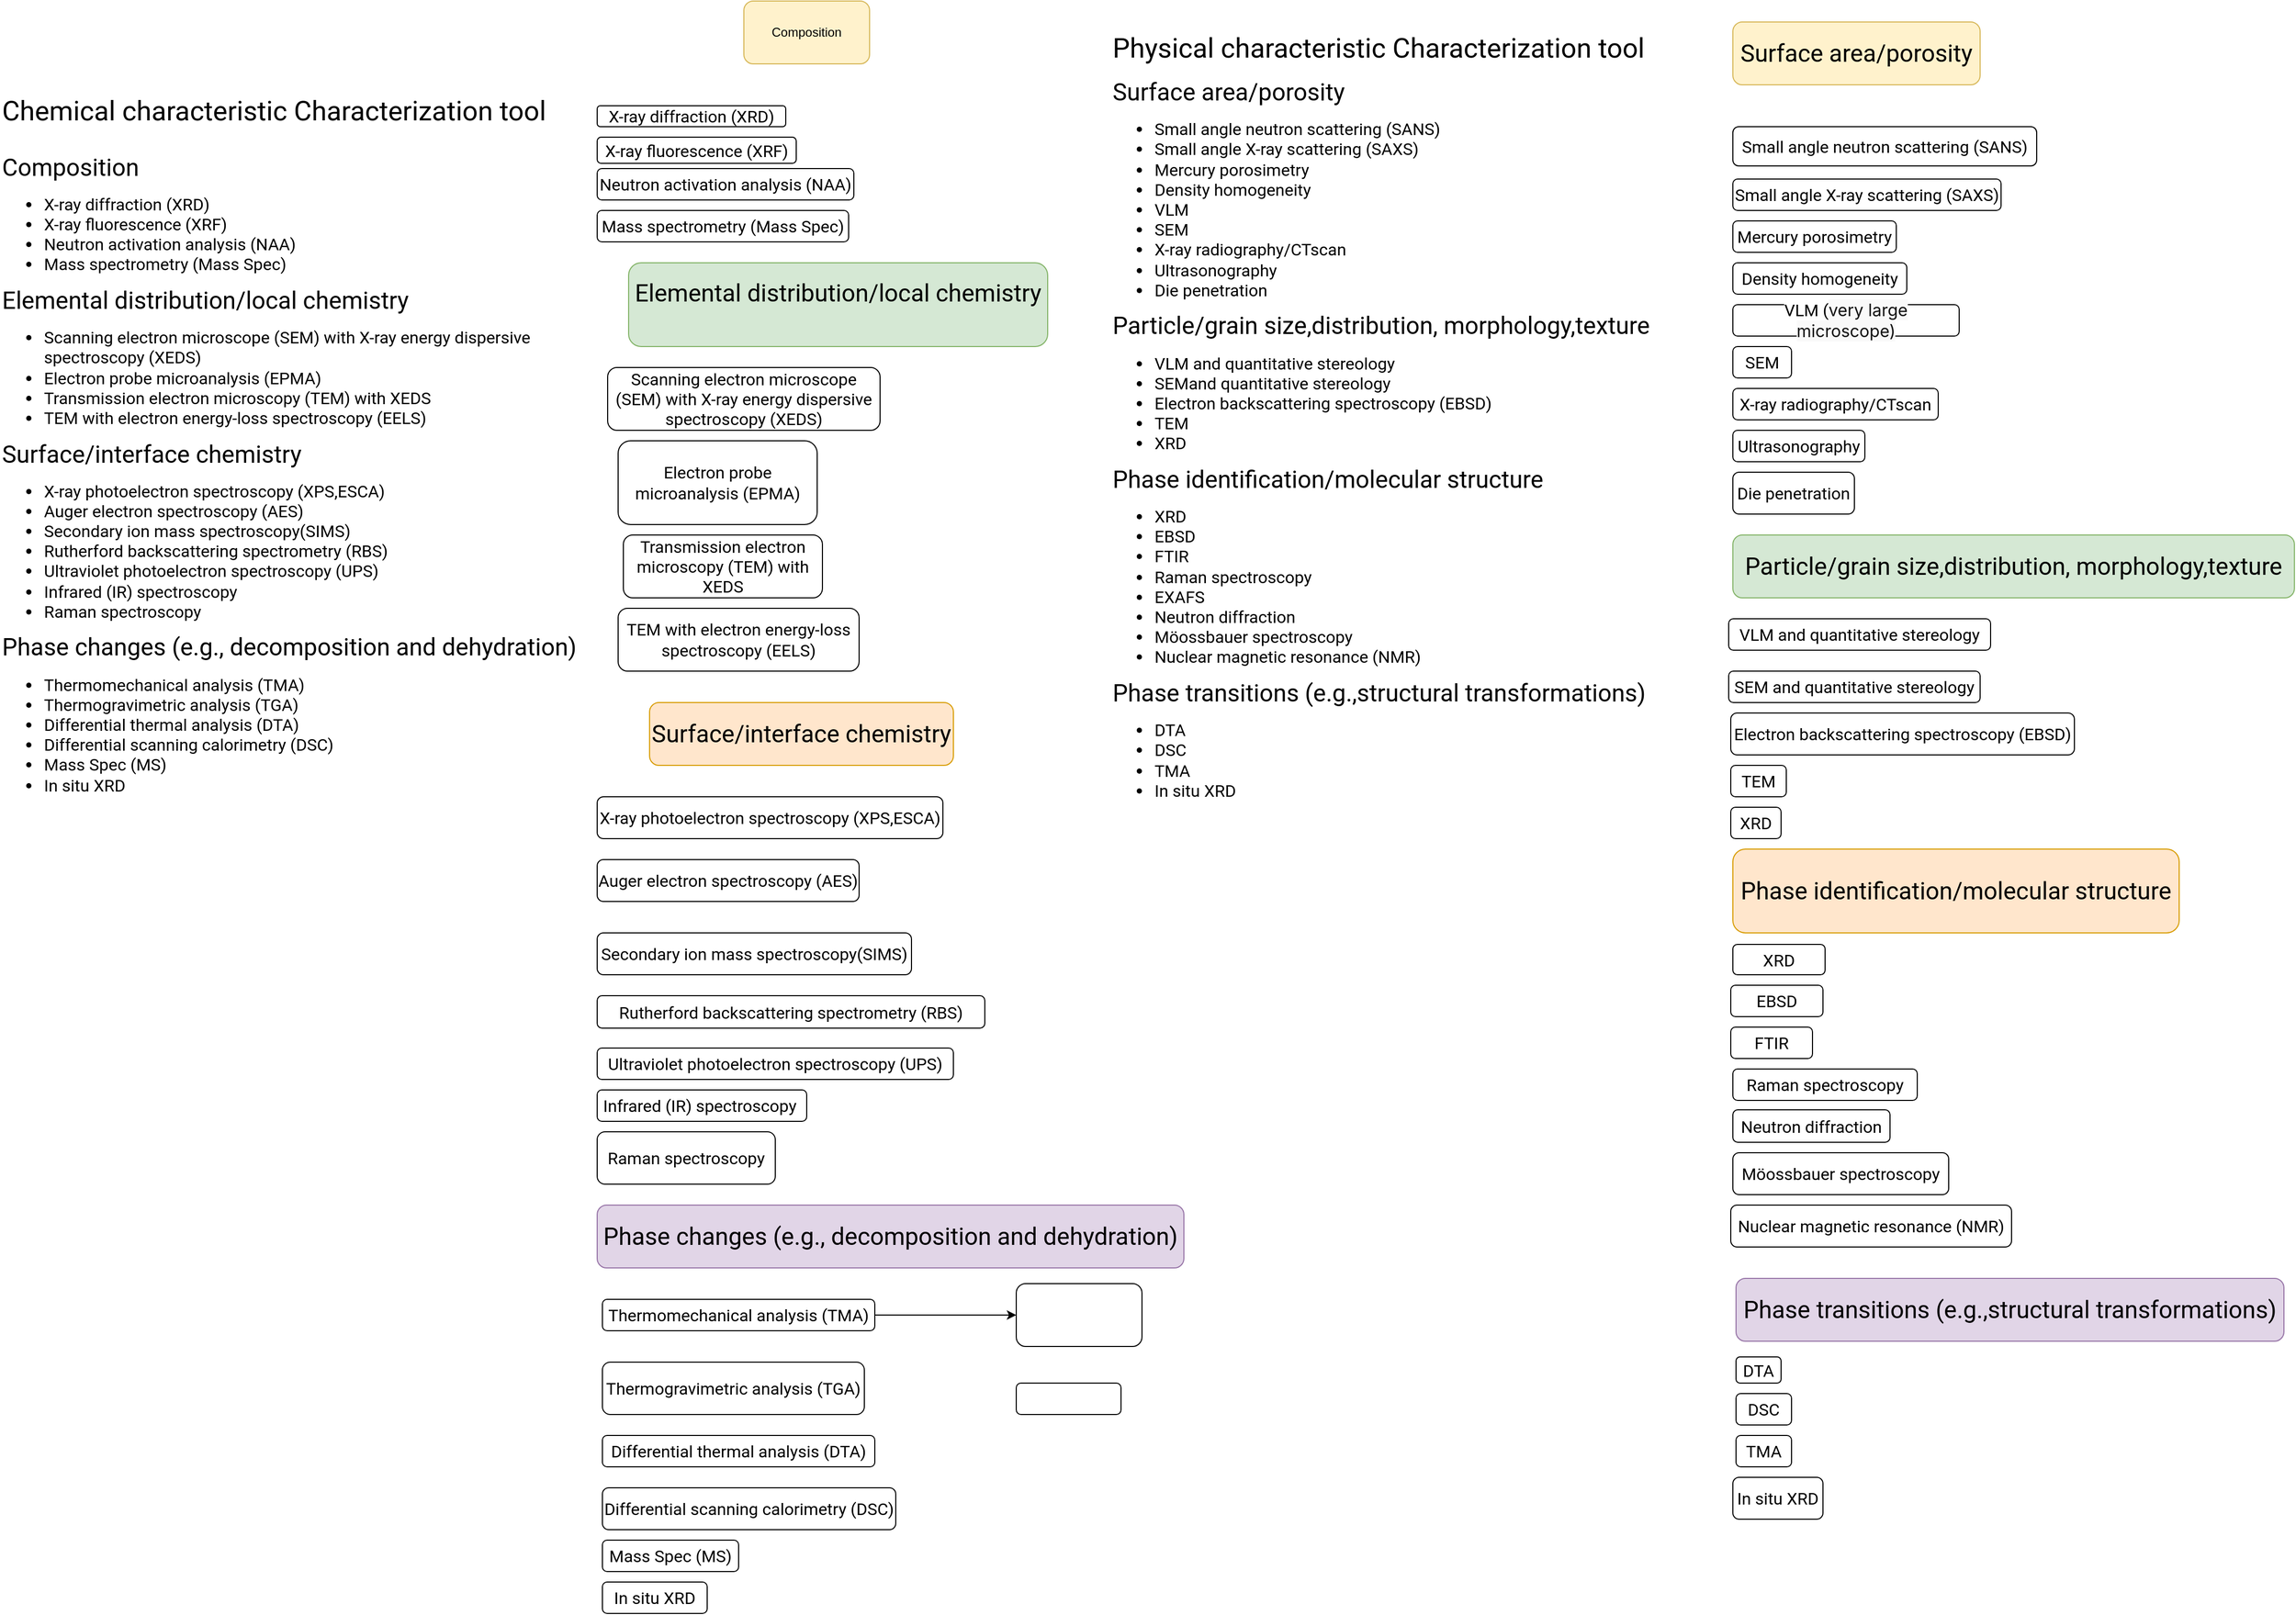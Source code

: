 <mxfile version="24.0.2" type="github">
  <diagram name="Página-1" id="9ZrezYljH9P2KY_Qv6a6">
    <mxGraphModel dx="1310" dy="708" grid="1" gridSize="10" guides="1" tooltips="1" connect="1" arrows="1" fold="1" page="1" pageScale="1" pageWidth="827" pageHeight="1169" math="0" shadow="0">
      <root>
        <mxCell id="0" />
        <mxCell id="1" parent="0" />
        <mxCell id="FwkTbBhF22E6wd6E680H-2" value="&lt;div class=&quot;text-cell-section-header layout horizontal center&quot; style=&quot;position: relative; display: flex; -webkit-box-orient: horizontal; -webkit-box-direction: normal; flex-direction: row; -webkit-box-align: center; align-items: center; font-family: Roboto, Noto, sans-serif; font-size: 14px; font-style: normal; font-variant-ligatures: normal; font-variant-caps: normal; font-weight: 400; letter-spacing: normal; orphans: 2; text-align: start; text-indent: 0px; text-transform: none; widows: 2; word-spacing: 0px; -webkit-text-stroke-width: 0px; white-space: normal; text-decoration-thickness: initial; text-decoration-style: initial; text-decoration-color: initial;&quot;&gt;&lt;h1 style=&quot;font-weight: 400; margin-bottom: 0.5em; margin-top: 0.5em; font-size: 26px;&quot;&gt;Chemical characteristic Characterization tool&lt;/h1&gt;&lt;/div&gt;&lt;h2 style=&quot;font-weight: 400; margin-bottom: 0.5em; margin-top: 0.5em; font-size: 23px; font-family: Roboto, Noto, sans-serif; font-style: normal; font-variant-ligatures: normal; font-variant-caps: normal; letter-spacing: normal; orphans: 2; text-align: start; text-indent: 0px; text-transform: none; widows: 2; word-spacing: 0px; -webkit-text-stroke-width: 0px; white-space: normal; text-decoration-thickness: initial; text-decoration-style: initial; text-decoration-color: initial;&quot;&gt;Composition&lt;/h2&gt;&lt;ul style=&quot;margin-bottom: 6px; margin-top: 0.5em; font-size: 16px; font-family: Roboto, Noto, sans-serif; font-style: normal; font-variant-ligatures: normal; font-variant-caps: normal; font-weight: 400; letter-spacing: normal; orphans: 2; text-align: start; text-indent: 0px; text-transform: none; widows: 2; word-spacing: 0px; -webkit-text-stroke-width: 0px; white-space: normal; text-decoration-thickness: initial; text-decoration-style: initial; text-decoration-color: initial;&quot;&gt;&lt;li&gt;X-ray diffraction (XRD)&lt;/li&gt;&lt;li&gt;X-ray fluorescence (XRF)&lt;/li&gt;&lt;li&gt;Neutron activation analysis (NAA)&lt;/li&gt;&lt;li&gt;Mass spectrometry (Mass Spec)&lt;/li&gt;&lt;/ul&gt;&lt;h2 style=&quot;font-weight: 400; margin-bottom: 0.5em; margin-top: 0.5em; font-size: 23px; font-family: Roboto, Noto, sans-serif; font-style: normal; font-variant-ligatures: normal; font-variant-caps: normal; letter-spacing: normal; orphans: 2; text-align: start; text-indent: 0px; text-transform: none; widows: 2; word-spacing: 0px; -webkit-text-stroke-width: 0px; white-space: normal; text-decoration-thickness: initial; text-decoration-style: initial; text-decoration-color: initial;&quot;&gt;Elemental distribution/local chemistry&lt;/h2&gt;&lt;ul style=&quot;margin-bottom: 6px; margin-top: 0.5em; font-size: 16px; font-family: Roboto, Noto, sans-serif; font-style: normal; font-variant-ligatures: normal; font-variant-caps: normal; font-weight: 400; letter-spacing: normal; orphans: 2; text-align: start; text-indent: 0px; text-transform: none; widows: 2; word-spacing: 0px; -webkit-text-stroke-width: 0px; white-space: normal; text-decoration-thickness: initial; text-decoration-style: initial; text-decoration-color: initial;&quot;&gt;&lt;li&gt;Scanning electron microscope (SEM) with X-ray energy dispersive spectroscopy (XEDS)&lt;/li&gt;&lt;li&gt;Electron probe microanalysis (EPMA)&lt;/li&gt;&lt;li&gt;Transmission electron microscopy (TEM) with XEDS&lt;/li&gt;&lt;li&gt;TEM with electron energy-loss spectroscopy (EELS)&lt;/li&gt;&lt;/ul&gt;&lt;h2 style=&quot;font-weight: 400; margin-bottom: 0.5em; margin-top: 0.5em; font-size: 23px; font-family: Roboto, Noto, sans-serif; font-style: normal; font-variant-ligatures: normal; font-variant-caps: normal; letter-spacing: normal; orphans: 2; text-align: start; text-indent: 0px; text-transform: none; widows: 2; word-spacing: 0px; -webkit-text-stroke-width: 0px; white-space: normal; text-decoration-thickness: initial; text-decoration-style: initial; text-decoration-color: initial;&quot;&gt;Surface/interface chemistry&lt;/h2&gt;&lt;ul style=&quot;margin-bottom: 6px; margin-top: 0.5em; font-size: 16px; font-family: Roboto, Noto, sans-serif; font-style: normal; font-variant-ligatures: normal; font-variant-caps: normal; font-weight: 400; letter-spacing: normal; orphans: 2; text-align: start; text-indent: 0px; text-transform: none; widows: 2; word-spacing: 0px; -webkit-text-stroke-width: 0px; white-space: normal; text-decoration-thickness: initial; text-decoration-style: initial; text-decoration-color: initial;&quot;&gt;&lt;li&gt;X-ray photoelectron spectroscopy (XPS,ESCA)&lt;/li&gt;&lt;li&gt;Auger electron spectroscopy (AES)&lt;/li&gt;&lt;li&gt;Secondary ion mass spectroscopy(SIMS)&lt;/li&gt;&lt;li&gt;Rutherford backscattering spectrometry (RBS)&lt;/li&gt;&lt;li&gt;Ultraviolet photoelectron spectroscopy (UPS)&lt;/li&gt;&lt;li&gt;Infrared (IR) spectroscopy&amp;nbsp;&lt;/li&gt;&lt;li&gt;Raman spectroscopy&lt;/li&gt;&lt;/ul&gt;&lt;h2 style=&quot;font-weight: 400; margin-bottom: 0.5em; margin-top: 0.5em; font-size: 23px; font-family: Roboto, Noto, sans-serif; font-style: normal; font-variant-ligatures: normal; font-variant-caps: normal; letter-spacing: normal; orphans: 2; text-align: start; text-indent: 0px; text-transform: none; widows: 2; word-spacing: 0px; -webkit-text-stroke-width: 0px; white-space: normal; text-decoration-thickness: initial; text-decoration-style: initial; text-decoration-color: initial;&quot;&gt;Phase changes (e.g., decomposition and dehydration)&lt;/h2&gt;&lt;ul style=&quot;margin-bottom: 6px; margin-top: 0.5em; font-size: 16px; font-family: Roboto, Noto, sans-serif; font-style: normal; font-variant-ligatures: normal; font-variant-caps: normal; font-weight: 400; letter-spacing: normal; orphans: 2; text-align: start; text-indent: 0px; text-transform: none; widows: 2; word-spacing: 0px; -webkit-text-stroke-width: 0px; white-space: normal; text-decoration-thickness: initial; text-decoration-style: initial; text-decoration-color: initial;&quot;&gt;&lt;li&gt;Thermomechanical analysis (TMA)&lt;/li&gt;&lt;li&gt;Thermogravimetric analysis (TGA)&lt;/li&gt;&lt;li&gt;Differential thermal analysis (DTA)&lt;/li&gt;&lt;li&gt;Differential scanning calorimetry (DSC)&lt;/li&gt;&lt;li&gt;Mass Spec (MS)&lt;/li&gt;&lt;li&gt;In situ XRD&lt;/li&gt;&lt;/ul&gt;&lt;h1 style=&quot;font-weight: 400; margin-bottom: 0.5em; margin-top: 0.5em; font-size: 26px; font-family: Roboto, Noto, sans-serif; font-style: normal; font-variant-ligatures: normal; font-variant-caps: normal; letter-spacing: normal; orphans: 2; text-align: start; text-indent: 0px; text-transform: none; widows: 2; word-spacing: 0px; -webkit-text-stroke-width: 0px; white-space: normal; text-decoration-thickness: initial; text-decoration-style: initial; text-decoration-color: initial;&quot;&gt;&lt;br&gt;&lt;/h1&gt;" style="text;whiteSpace=wrap;html=1;labelBackgroundColor=default;" vertex="1" parent="1">
          <mxGeometry y="120" width="560" height="750" as="geometry" />
        </mxCell>
        <mxCell id="FwkTbBhF22E6wd6E680H-3" value="Composition" style="rounded=1;whiteSpace=wrap;html=1;fillColor=#fff2cc;strokeColor=#d6b656;" vertex="1" parent="1">
          <mxGeometry x="710" y="50" width="120" height="60" as="geometry" />
        </mxCell>
        <mxCell id="FwkTbBhF22E6wd6E680H-4" value="&lt;span style=&quot;font-family: Roboto, Noto, sans-serif; font-size: 16px; text-align: start; background-color: initial;&quot;&gt;X-ray diffraction (XRD)&lt;/span&gt;" style="rounded=1;whiteSpace=wrap;html=1;" vertex="1" parent="1">
          <mxGeometry x="570" y="150" width="180" height="20" as="geometry" />
        </mxCell>
        <mxCell id="FwkTbBhF22E6wd6E680H-5" value="&lt;span style=&quot;font-family: Roboto, Noto, sans-serif; font-size: 16px; text-align: start; background-color: initial;&quot;&gt;X-ray fluorescence (XRF)&lt;/span&gt;" style="rounded=1;whiteSpace=wrap;html=1;" vertex="1" parent="1">
          <mxGeometry x="570" y="180" width="190" height="25" as="geometry" />
        </mxCell>
        <mxCell id="FwkTbBhF22E6wd6E680H-7" value="&lt;span style=&quot;font-family: Roboto, Noto, sans-serif; font-size: 16px; text-align: start; background-color: initial;&quot;&gt;Neutron activation analysis (NAA)&lt;/span&gt;" style="rounded=1;whiteSpace=wrap;html=1;" vertex="1" parent="1">
          <mxGeometry x="570" y="210" width="245" height="30" as="geometry" />
        </mxCell>
        <mxCell id="FwkTbBhF22E6wd6E680H-8" value="&lt;span style=&quot;font-family: Roboto, Noto, sans-serif; font-size: 16px; text-align: start; background-color: initial;&quot;&gt;Mass spectrometry (Mass Spec)&lt;/span&gt;" style="rounded=1;whiteSpace=wrap;html=1;" vertex="1" parent="1">
          <mxGeometry x="570" y="250" width="240" height="30" as="geometry" />
        </mxCell>
        <mxCell id="FwkTbBhF22E6wd6E680H-10" value="&lt;h2 style=&quot;font-weight: 400; margin-bottom: 0.5em; margin-top: 0.5em; font-size: 23px; font-family: Roboto, Noto, sans-serif;&quot;&gt;Elemental distribution/local chemistry&lt;/h2&gt;&lt;div&gt;&lt;br&gt;&lt;/div&gt;&lt;ul style=&quot;margin-bottom: 6px; margin-top: 0.5em; font-size: 16px; font-family: Roboto, Noto, sans-serif;&quot;&gt;&lt;/ul&gt;" style="rounded=1;whiteSpace=wrap;html=1;align=center;fillColor=#d5e8d4;strokeColor=#82b366;" vertex="1" parent="1">
          <mxGeometry x="600" y="300" width="400" height="80" as="geometry" />
        </mxCell>
        <mxCell id="FwkTbBhF22E6wd6E680H-11" value="&lt;span style=&quot;font-family: Roboto, Noto, sans-serif; font-size: 16px; text-align: start; background-color: initial;&quot;&gt;Scanning electron microscope (SEM) with X-ray energy dispersive spectroscopy (XEDS)&lt;/span&gt;" style="rounded=1;whiteSpace=wrap;html=1;" vertex="1" parent="1">
          <mxGeometry x="580" y="400" width="260" height="60" as="geometry" />
        </mxCell>
        <mxCell id="FwkTbBhF22E6wd6E680H-12" value="&lt;span style=&quot;font-family: Roboto, Noto, sans-serif; font-size: 16px; text-align: start; background-color: initial;&quot;&gt;Electron probe microanalysis (EPMA)&lt;/span&gt;" style="rounded=1;whiteSpace=wrap;html=1;" vertex="1" parent="1">
          <mxGeometry x="590" y="470" width="190" height="80" as="geometry" />
        </mxCell>
        <mxCell id="FwkTbBhF22E6wd6E680H-13" value="&lt;span style=&quot;font-family: Roboto, Noto, sans-serif; font-size: 16px; text-align: start; background-color: initial;&quot;&gt;Transmission electron microscopy (TEM) with XEDS&lt;/span&gt;" style="rounded=1;whiteSpace=wrap;html=1;" vertex="1" parent="1">
          <mxGeometry x="595" y="560" width="190" height="60" as="geometry" />
        </mxCell>
        <mxCell id="FwkTbBhF22E6wd6E680H-14" value="&lt;span style=&quot;font-family: Roboto, Noto, sans-serif; font-size: 16px; text-align: start; background-color: initial;&quot;&gt;TEM with electron energy-loss spectroscopy (EELS)&lt;/span&gt;" style="rounded=1;whiteSpace=wrap;html=1;" vertex="1" parent="1">
          <mxGeometry x="590" y="630" width="230" height="60" as="geometry" />
        </mxCell>
        <mxCell id="FwkTbBhF22E6wd6E680H-15" value="&lt;h2 style=&quot;font-weight: 400; margin-bottom: 0.5em; margin-top: 0.5em; font-size: 23px; font-family: Roboto, Noto, sans-serif; text-align: start;&quot;&gt;Surface/interface chemistry&lt;/h2&gt;" style="rounded=1;whiteSpace=wrap;html=1;fillColor=#ffe6cc;strokeColor=#d79b00;" vertex="1" parent="1">
          <mxGeometry x="620" y="720" width="290" height="60" as="geometry" />
        </mxCell>
        <mxCell id="FwkTbBhF22E6wd6E680H-16" value="&lt;span style=&quot;font-family: Roboto, Noto, sans-serif; font-size: 16px; text-align: start; background-color: initial;&quot;&gt;X-ray photoelectron spectroscopy (XPS,ESCA)&lt;/span&gt;" style="rounded=1;whiteSpace=wrap;html=1;" vertex="1" parent="1">
          <mxGeometry x="570" y="810" width="330" height="40" as="geometry" />
        </mxCell>
        <mxCell id="FwkTbBhF22E6wd6E680H-17" value="&lt;span style=&quot;font-family: Roboto, Noto, sans-serif; font-size: 16px; text-align: start; background-color: initial;&quot;&gt;Auger electron spectroscopy (AES)&lt;/span&gt;" style="rounded=1;whiteSpace=wrap;html=1;" vertex="1" parent="1">
          <mxGeometry x="570" y="870" width="250" height="40" as="geometry" />
        </mxCell>
        <mxCell id="FwkTbBhF22E6wd6E680H-18" value="&lt;span style=&quot;font-family: Roboto, Noto, sans-serif; font-size: 16px; text-align: start; background-color: initial;&quot;&gt;Secondary ion mass spectroscopy(SIMS)&lt;/span&gt;" style="rounded=1;whiteSpace=wrap;html=1;" vertex="1" parent="1">
          <mxGeometry x="570" y="940" width="300" height="40" as="geometry" />
        </mxCell>
        <mxCell id="FwkTbBhF22E6wd6E680H-19" value="&lt;span style=&quot;font-family: Roboto, Noto, sans-serif; font-size: 16px; text-align: start; background-color: initial;&quot;&gt;Rutherford backscattering spectrometry (RBS)&lt;/span&gt;" style="rounded=1;whiteSpace=wrap;html=1;" vertex="1" parent="1">
          <mxGeometry x="570" y="1000" width="370" height="31" as="geometry" />
        </mxCell>
        <mxCell id="FwkTbBhF22E6wd6E680H-20" value="&lt;span style=&quot;font-family: Roboto, Noto, sans-serif; font-size: 16px; text-align: start; background-color: initial;&quot;&gt;Ultraviolet photoelectron spectroscopy (UPS)&lt;/span&gt;" style="rounded=1;whiteSpace=wrap;html=1;" vertex="1" parent="1">
          <mxGeometry x="570" y="1050" width="340" height="30" as="geometry" />
        </mxCell>
        <mxCell id="FwkTbBhF22E6wd6E680H-21" value="&lt;span style=&quot;font-family: Roboto, Noto, sans-serif; font-size: 16px; text-align: start; background-color: initial;&quot;&gt;Infrared (IR) spectroscopy&amp;nbsp;&lt;/span&gt;" style="rounded=1;whiteSpace=wrap;html=1;" vertex="1" parent="1">
          <mxGeometry x="570" y="1090" width="200" height="30" as="geometry" />
        </mxCell>
        <mxCell id="FwkTbBhF22E6wd6E680H-23" value="&lt;span style=&quot;font-family: Roboto, Noto, sans-serif; font-size: 16px; text-align: start; background-color: initial;&quot;&gt;Raman spectroscopy&lt;/span&gt;" style="rounded=1;whiteSpace=wrap;html=1;" vertex="1" parent="1">
          <mxGeometry x="570" y="1130" width="170" height="50" as="geometry" />
        </mxCell>
        <mxCell id="FwkTbBhF22E6wd6E680H-24" value="&lt;h2 style=&quot;font-weight: 400; margin-bottom: 0.5em; margin-top: 0.5em; font-size: 23px; font-family: Roboto, Noto, sans-serif; text-align: start;&quot;&gt;Phase changes (e.g., decomposition and dehydration)&lt;/h2&gt;" style="rounded=1;whiteSpace=wrap;html=1;fillColor=#e1d5e7;strokeColor=#9673a6;" vertex="1" parent="1">
          <mxGeometry x="570" y="1200" width="560" height="60" as="geometry" />
        </mxCell>
        <mxCell id="FwkTbBhF22E6wd6E680H-32" value="" style="edgeStyle=orthogonalEdgeStyle;rounded=0;orthogonalLoop=1;jettySize=auto;html=1;" edge="1" parent="1" source="FwkTbBhF22E6wd6E680H-25" target="FwkTbBhF22E6wd6E680H-31">
          <mxGeometry relative="1" as="geometry" />
        </mxCell>
        <mxCell id="FwkTbBhF22E6wd6E680H-25" value="&lt;span style=&quot;font-family: Roboto, Noto, sans-serif; font-size: 16px; text-align: start; background-color: initial;&quot;&gt;Thermomechanical analysis (TMA)&lt;/span&gt;" style="rounded=1;whiteSpace=wrap;html=1;" vertex="1" parent="1">
          <mxGeometry x="575" y="1290" width="260" height="30" as="geometry" />
        </mxCell>
        <mxCell id="FwkTbBhF22E6wd6E680H-26" value="&lt;span style=&quot;font-family: Roboto, Noto, sans-serif; font-size: 16px; text-align: start; background-color: initial;&quot;&gt;Thermogravimetric analysis (TGA)&lt;/span&gt;" style="rounded=1;whiteSpace=wrap;html=1;" vertex="1" parent="1">
          <mxGeometry x="575" y="1350" width="250" height="50" as="geometry" />
        </mxCell>
        <mxCell id="FwkTbBhF22E6wd6E680H-27" value="&lt;span style=&quot;font-family: Roboto, Noto, sans-serif; font-size: 16px; text-align: start; background-color: initial;&quot;&gt;Differential thermal analysis (DTA)&lt;/span&gt;" style="rounded=1;whiteSpace=wrap;html=1;" vertex="1" parent="1">
          <mxGeometry x="575" y="1420" width="260" height="30" as="geometry" />
        </mxCell>
        <mxCell id="FwkTbBhF22E6wd6E680H-28" value="&lt;span style=&quot;font-family: Roboto, Noto, sans-serif; font-size: 16px; text-align: start; background-color: initial;&quot;&gt;Differential scanning calorimetry (DSC)&lt;/span&gt;" style="rounded=1;whiteSpace=wrap;html=1;" vertex="1" parent="1">
          <mxGeometry x="575" y="1470" width="280" height="40" as="geometry" />
        </mxCell>
        <mxCell id="FwkTbBhF22E6wd6E680H-29" value="&lt;span style=&quot;font-family: Roboto, Noto, sans-serif; font-size: 16px; text-align: start; background-color: initial;&quot;&gt;Mass Spec (MS)&lt;/span&gt;" style="rounded=1;whiteSpace=wrap;html=1;" vertex="1" parent="1">
          <mxGeometry x="575" y="1520" width="130" height="30" as="geometry" />
        </mxCell>
        <mxCell id="FwkTbBhF22E6wd6E680H-30" value="&lt;span style=&quot;font-family: Roboto, Noto, sans-serif; font-size: 16px; text-align: start; background-color: initial;&quot;&gt;In situ XRD&lt;/span&gt;" style="rounded=1;whiteSpace=wrap;html=1;" vertex="1" parent="1">
          <mxGeometry x="575" y="1560" width="100" height="30" as="geometry" />
        </mxCell>
        <mxCell id="FwkTbBhF22E6wd6E680H-31" value="" style="rounded=1;whiteSpace=wrap;html=1;" vertex="1" parent="1">
          <mxGeometry x="970" y="1275" width="120" height="60" as="geometry" />
        </mxCell>
        <mxCell id="FwkTbBhF22E6wd6E680H-33" value="" style="rounded=1;whiteSpace=wrap;html=1;" vertex="1" parent="1">
          <mxGeometry x="970" y="1370" width="100" height="30" as="geometry" />
        </mxCell>
        <mxCell id="FwkTbBhF22E6wd6E680H-34" value="&lt;h1 style=&quot;color: rgb(0, 0, 0); font-style: normal; font-variant-ligatures: normal; font-variant-caps: normal; letter-spacing: normal; orphans: 2; text-indent: 0px; text-transform: none; widows: 2; word-spacing: 0px; -webkit-text-stroke-width: 0px; white-space: normal; text-decoration-thickness: initial; text-decoration-style: initial; text-decoration-color: initial; font-weight: 400; margin-bottom: 0.5em; margin-top: 0.5em; font-size: 26px; font-family: Roboto, Noto, sans-serif; text-align: start;&quot;&gt;&lt;span style=&quot;background-color: rgb(255, 255, 255);&quot;&gt;Physical characteristic Characterization tool&lt;/span&gt;&lt;/h1&gt;&lt;h2 style=&quot;color: rgb(0, 0, 0); font-style: normal; font-variant-ligatures: normal; font-variant-caps: normal; letter-spacing: normal; orphans: 2; text-indent: 0px; text-transform: none; widows: 2; word-spacing: 0px; -webkit-text-stroke-width: 0px; white-space: normal; text-decoration-thickness: initial; text-decoration-style: initial; text-decoration-color: initial; font-weight: 400; margin-bottom: 0.5em; margin-top: 0.5em; font-size: 23px; font-family: Roboto, Noto, sans-serif; text-align: start;&quot;&gt;&lt;span style=&quot;background-color: rgb(255, 255, 255);&quot;&gt;Surface area/porosity&lt;/span&gt;&lt;/h2&gt;&lt;ul style=&quot;color: rgb(0, 0, 0); font-style: normal; font-variant-ligatures: normal; font-variant-caps: normal; font-weight: 400; letter-spacing: normal; orphans: 2; text-indent: 0px; text-transform: none; widows: 2; word-spacing: 0px; -webkit-text-stroke-width: 0px; white-space: normal; text-decoration-thickness: initial; text-decoration-style: initial; text-decoration-color: initial; margin-bottom: 6px; margin-top: 0.5em; font-size: 16px; font-family: Roboto, Noto, sans-serif; text-align: start;&quot;&gt;&lt;li&gt;&lt;span style=&quot;background-color: rgb(255, 255, 255);&quot;&gt;Small angle neutron scattering (SANS)&lt;/span&gt;&lt;/li&gt;&lt;li&gt;&lt;span style=&quot;background-color: rgb(255, 255, 255);&quot;&gt;Small angle X-ray scattering (SAXS)&lt;/span&gt;&lt;/li&gt;&lt;li&gt;&lt;span style=&quot;background-color: rgb(255, 255, 255);&quot;&gt;Mercury porosimetry&lt;/span&gt;&lt;/li&gt;&lt;li&gt;&lt;span style=&quot;background-color: rgb(255, 255, 255);&quot;&gt;Density homogeneity&lt;/span&gt;&lt;/li&gt;&lt;li&gt;&lt;span style=&quot;background-color: rgb(255, 255, 255);&quot;&gt;VLM&lt;/span&gt;&lt;/li&gt;&lt;li&gt;&lt;span style=&quot;background-color: rgb(255, 255, 255);&quot;&gt;SEM&lt;/span&gt;&lt;/li&gt;&lt;li&gt;&lt;span style=&quot;background-color: rgb(255, 255, 255);&quot;&gt;X-ray radiography/CTscan&lt;/span&gt;&lt;/li&gt;&lt;li&gt;&lt;span style=&quot;background-color: rgb(255, 255, 255);&quot;&gt;Ultrasonography&lt;/span&gt;&lt;/li&gt;&lt;li&gt;&lt;span style=&quot;background-color: rgb(255, 255, 255);&quot;&gt;Die penetration&lt;/span&gt;&lt;/li&gt;&lt;/ul&gt;&lt;h2 style=&quot;color: rgb(0, 0, 0); font-style: normal; font-variant-ligatures: normal; font-variant-caps: normal; letter-spacing: normal; orphans: 2; text-indent: 0px; text-transform: none; widows: 2; word-spacing: 0px; -webkit-text-stroke-width: 0px; white-space: normal; text-decoration-thickness: initial; text-decoration-style: initial; text-decoration-color: initial; font-weight: 400; margin-bottom: 0.5em; margin-top: 0.5em; font-size: 23px; font-family: Roboto, Noto, sans-serif; text-align: start;&quot;&gt;&lt;span style=&quot;background-color: rgb(255, 255, 255);&quot;&gt;Particle/grain size,distribution, morphology,texture&lt;/span&gt;&lt;/h2&gt;&lt;ul style=&quot;color: rgb(0, 0, 0); font-style: normal; font-variant-ligatures: normal; font-variant-caps: normal; font-weight: 400; letter-spacing: normal; orphans: 2; text-indent: 0px; text-transform: none; widows: 2; word-spacing: 0px; -webkit-text-stroke-width: 0px; white-space: normal; text-decoration-thickness: initial; text-decoration-style: initial; text-decoration-color: initial; margin-bottom: 6px; margin-top: 0.5em; font-size: 16px; font-family: Roboto, Noto, sans-serif; text-align: start;&quot;&gt;&lt;li&gt;&lt;span style=&quot;background-color: rgb(255, 255, 255);&quot;&gt;VLM and quantitative stereology&lt;/span&gt;&lt;/li&gt;&lt;li&gt;&lt;span style=&quot;background-color: rgb(255, 255, 255);&quot;&gt;SEMand quantitative stereology&lt;/span&gt;&lt;/li&gt;&lt;li&gt;&lt;span style=&quot;background-color: rgb(255, 255, 255);&quot;&gt;Electron backscattering spectroscopy (EBSD)&lt;/span&gt;&lt;/li&gt;&lt;li&gt;&lt;span style=&quot;background-color: rgb(255, 255, 255);&quot;&gt;TEM&lt;/span&gt;&lt;/li&gt;&lt;li&gt;&lt;span style=&quot;background-color: rgb(255, 255, 255);&quot;&gt;XRD&lt;/span&gt;&lt;/li&gt;&lt;/ul&gt;&lt;h2 style=&quot;color: rgb(0, 0, 0); font-style: normal; font-variant-ligatures: normal; font-variant-caps: normal; letter-spacing: normal; orphans: 2; text-indent: 0px; text-transform: none; widows: 2; word-spacing: 0px; -webkit-text-stroke-width: 0px; white-space: normal; text-decoration-thickness: initial; text-decoration-style: initial; text-decoration-color: initial; font-weight: 400; margin-bottom: 0.5em; margin-top: 0.5em; font-size: 23px; font-family: Roboto, Noto, sans-serif; text-align: start;&quot;&gt;&lt;span style=&quot;background-color: rgb(255, 255, 255);&quot;&gt;Phase identification/molecular structure&lt;/span&gt;&lt;/h2&gt;&lt;ul style=&quot;color: rgb(0, 0, 0); font-style: normal; font-variant-ligatures: normal; font-variant-caps: normal; font-weight: 400; letter-spacing: normal; orphans: 2; text-indent: 0px; text-transform: none; widows: 2; word-spacing: 0px; -webkit-text-stroke-width: 0px; white-space: normal; text-decoration-thickness: initial; text-decoration-style: initial; text-decoration-color: initial; margin-bottom: 6px; margin-top: 0.5em; font-size: 16px; font-family: Roboto, Noto, sans-serif; text-align: start;&quot;&gt;&lt;li&gt;&lt;span style=&quot;background-color: rgb(255, 255, 255);&quot;&gt;XRD&lt;/span&gt;&lt;/li&gt;&lt;li&gt;&lt;span style=&quot;background-color: rgb(255, 255, 255);&quot;&gt;EBSD&lt;/span&gt;&lt;/li&gt;&lt;li&gt;&lt;span style=&quot;background-color: rgb(255, 255, 255);&quot;&gt;FTIR&lt;/span&gt;&lt;/li&gt;&lt;li&gt;&lt;span style=&quot;background-color: rgb(255, 255, 255);&quot;&gt;Raman spectroscopy&lt;/span&gt;&lt;/li&gt;&lt;li&gt;&lt;span style=&quot;background-color: rgb(255, 255, 255);&quot;&gt;EXAFS&lt;/span&gt;&lt;/li&gt;&lt;li&gt;&lt;span style=&quot;background-color: rgb(255, 255, 255);&quot;&gt;Neutron diffraction&lt;/span&gt;&lt;/li&gt;&lt;li&gt;&lt;span style=&quot;background-color: rgb(255, 255, 255);&quot;&gt;Möossbauer spectroscopy&lt;/span&gt;&lt;/li&gt;&lt;li&gt;&lt;span style=&quot;background-color: rgb(255, 255, 255);&quot;&gt;Nuclear magnetic resonance (NMR)&lt;/span&gt;&lt;/li&gt;&lt;/ul&gt;&lt;h2 style=&quot;color: rgb(0, 0, 0); font-style: normal; font-variant-ligatures: normal; font-variant-caps: normal; letter-spacing: normal; orphans: 2; text-indent: 0px; text-transform: none; widows: 2; word-spacing: 0px; -webkit-text-stroke-width: 0px; white-space: normal; text-decoration-thickness: initial; text-decoration-style: initial; text-decoration-color: initial; font-weight: 400; margin-bottom: 0.5em; margin-top: 0.5em; font-size: 23px; font-family: Roboto, Noto, sans-serif; text-align: start;&quot;&gt;&lt;span style=&quot;background-color: rgb(255, 255, 255);&quot;&gt;Phase transitions (e.g.,structural transformations)&lt;/span&gt;&lt;/h2&gt;&lt;ul style=&quot;color: rgb(0, 0, 0); font-style: normal; font-variant-ligatures: normal; font-variant-caps: normal; font-weight: 400; letter-spacing: normal; orphans: 2; text-indent: 0px; text-transform: none; widows: 2; word-spacing: 0px; -webkit-text-stroke-width: 0px; white-space: normal; text-decoration-thickness: initial; text-decoration-style: initial; text-decoration-color: initial; margin-bottom: 6px; margin-top: 0.5em; font-size: 16px; font-family: Roboto, Noto, sans-serif; text-align: start;&quot;&gt;&lt;li&gt;&lt;span style=&quot;background-color: rgb(255, 255, 255);&quot;&gt;DTA&lt;/span&gt;&lt;/li&gt;&lt;li&gt;&lt;span style=&quot;background-color: rgb(255, 255, 255);&quot;&gt;DSC&lt;/span&gt;&lt;/li&gt;&lt;li&gt;&lt;span style=&quot;background-color: rgb(255, 255, 255);&quot;&gt;TMA&lt;/span&gt;&lt;/li&gt;&lt;li&gt;&lt;span style=&quot;background-color: rgb(255, 255, 255);&quot;&gt;In situ XRD&lt;/span&gt;&lt;/li&gt;&lt;/ul&gt;" style="text;whiteSpace=wrap;html=1;" vertex="1" parent="1">
          <mxGeometry x="1060" y="60" width="560" height="780" as="geometry" />
        </mxCell>
        <mxCell id="FwkTbBhF22E6wd6E680H-35" value="&lt;h2 style=&quot;font-weight: 400; margin-bottom: 0.5em; margin-top: 0.5em; font-size: 23px; font-family: Roboto, Noto, sans-serif; text-align: start;&quot;&gt;Surface area/porosity&lt;/h2&gt;" style="rounded=1;whiteSpace=wrap;html=1;fillColor=#fff2cc;strokeColor=#d6b656;" vertex="1" parent="1">
          <mxGeometry x="1654" y="70" width="236" height="60" as="geometry" />
        </mxCell>
        <mxCell id="FwkTbBhF22E6wd6E680H-36" value="&lt;span style=&quot;background-color: rgb(255, 255, 255); font-family: Roboto, Noto, sans-serif; font-size: 16px; text-align: start;&quot;&gt;Small angle neutron scattering (SANS)&lt;/span&gt;" style="rounded=1;whiteSpace=wrap;html=1;" vertex="1" parent="1">
          <mxGeometry x="1654" y="170" width="290" height="37.5" as="geometry" />
        </mxCell>
        <mxCell id="FwkTbBhF22E6wd6E680H-37" value="&lt;span style=&quot;background-color: rgb(255, 255, 255); font-family: Roboto, Noto, sans-serif; font-size: 16px; text-align: start;&quot;&gt;Small angle X-ray scattering (SAXS)&lt;/span&gt;" style="rounded=1;whiteSpace=wrap;html=1;" vertex="1" parent="1">
          <mxGeometry x="1654" y="220" width="256" height="30" as="geometry" />
        </mxCell>
        <mxCell id="FwkTbBhF22E6wd6E680H-38" value="&lt;span style=&quot;background-color: rgb(255, 255, 255); font-family: Roboto, Noto, sans-serif; font-size: 16px; text-align: start;&quot;&gt;Mercury porosimetry&lt;/span&gt;" style="rounded=1;whiteSpace=wrap;html=1;" vertex="1" parent="1">
          <mxGeometry x="1654" y="260" width="156" height="30" as="geometry" />
        </mxCell>
        <mxCell id="FwkTbBhF22E6wd6E680H-39" value="&lt;span style=&quot;background-color: rgb(255, 255, 255); font-family: Roboto, Noto, sans-serif; font-size: 16px; text-align: start;&quot;&gt;Density homogeneity&lt;/span&gt;" style="rounded=1;whiteSpace=wrap;html=1;" vertex="1" parent="1">
          <mxGeometry x="1654" y="300" width="166" height="30" as="geometry" />
        </mxCell>
        <mxCell id="FwkTbBhF22E6wd6E680H-40" value="&lt;span style=&quot;background-color: rgb(255, 255, 255); font-family: Roboto, Noto, sans-serif; font-size: 16px; text-align: start;&quot;&gt;VLM (&lt;/span&gt;&lt;span style=&quot;color: rgb(17, 17, 17); font-family: -apple-system, Roboto, SegoeUI, &amp;quot;Segoe UI&amp;quot;, &amp;quot;Helvetica Neue&amp;quot;, Helvetica, &amp;quot;Microsoft YaHei&amp;quot;, &amp;quot;Meiryo UI&amp;quot;, Meiryo, &amp;quot;Arial Unicode MS&amp;quot;, sans-serif; font-size: 16px; text-align: left; background-color: rgb(249, 249, 249);&quot;&gt;very large microscope)&lt;/span&gt;" style="rounded=1;whiteSpace=wrap;html=1;" vertex="1" parent="1">
          <mxGeometry x="1654" y="340" width="216" height="30" as="geometry" />
        </mxCell>
        <mxCell id="FwkTbBhF22E6wd6E680H-41" value="&lt;span style=&quot;background-color: rgb(255, 255, 255); font-family: Roboto, Noto, sans-serif; font-size: 16px; text-align: start;&quot;&gt;SEM&lt;/span&gt;" style="rounded=1;whiteSpace=wrap;html=1;" vertex="1" parent="1">
          <mxGeometry x="1654" y="380" width="56" height="30" as="geometry" />
        </mxCell>
        <mxCell id="FwkTbBhF22E6wd6E680H-42" value="&lt;span style=&quot;background-color: rgb(255, 255, 255); font-family: Roboto, Noto, sans-serif; font-size: 16px; text-align: start;&quot;&gt;X-ray radiography/CTscan&lt;/span&gt;" style="rounded=1;whiteSpace=wrap;html=1;" vertex="1" parent="1">
          <mxGeometry x="1654" y="420" width="196" height="30" as="geometry" />
        </mxCell>
        <mxCell id="FwkTbBhF22E6wd6E680H-43" value="&lt;span style=&quot;background-color: rgb(255, 255, 255); font-family: Roboto, Noto, sans-serif; font-size: 16px; text-align: start;&quot;&gt;Ultrasonography&lt;/span&gt;" style="rounded=1;whiteSpace=wrap;html=1;" vertex="1" parent="1">
          <mxGeometry x="1654" y="460" width="126" height="30" as="geometry" />
        </mxCell>
        <mxCell id="FwkTbBhF22E6wd6E680H-44" value="&lt;span style=&quot;background-color: rgb(255, 255, 255); font-family: Roboto, Noto, sans-serif; font-size: 16px; text-align: start;&quot;&gt;Die penetration&lt;/span&gt;" style="rounded=1;whiteSpace=wrap;html=1;" vertex="1" parent="1">
          <mxGeometry x="1654" y="500" width="116" height="40" as="geometry" />
        </mxCell>
        <mxCell id="FwkTbBhF22E6wd6E680H-45" value="&lt;h2 style=&quot;font-weight: 400; margin-bottom: 0.5em; margin-top: 0.5em; font-size: 23px; font-family: Roboto, Noto, sans-serif; text-align: start;&quot;&gt;Particle/grain size,distribution, morphology,texture&lt;/h2&gt;" style="rounded=1;whiteSpace=wrap;html=1;fillColor=#d5e8d4;strokeColor=#82b366;" vertex="1" parent="1">
          <mxGeometry x="1654" y="560" width="536" height="60" as="geometry" />
        </mxCell>
        <mxCell id="FwkTbBhF22E6wd6E680H-46" value="&lt;span style=&quot;background-color: rgb(255, 255, 255); font-family: Roboto, Noto, sans-serif; font-size: 16px; text-align: start;&quot;&gt;VLM and quantitative stereology&lt;/span&gt;" style="rounded=1;whiteSpace=wrap;html=1;" vertex="1" parent="1">
          <mxGeometry x="1650" y="640" width="250" height="30" as="geometry" />
        </mxCell>
        <mxCell id="FwkTbBhF22E6wd6E680H-47" value="&lt;span style=&quot;background-color: rgb(255, 255, 255); font-family: Roboto, Noto, sans-serif; font-size: 16px; text-align: start;&quot;&gt;SEM and quantitative stereology&lt;/span&gt;" style="rounded=1;whiteSpace=wrap;html=1;" vertex="1" parent="1">
          <mxGeometry x="1650" y="690" width="240" height="30" as="geometry" />
        </mxCell>
        <mxCell id="FwkTbBhF22E6wd6E680H-48" value="&lt;span style=&quot;background-color: rgb(255, 255, 255); font-family: Roboto, Noto, sans-serif; font-size: 16px; text-align: start;&quot;&gt;Electron backscattering spectroscopy (EBSD)&lt;/span&gt;" style="rounded=1;whiteSpace=wrap;html=1;" vertex="1" parent="1">
          <mxGeometry x="1652" y="730" width="328" height="40" as="geometry" />
        </mxCell>
        <mxCell id="FwkTbBhF22E6wd6E680H-49" value="&lt;span style=&quot;background-color: rgb(255, 255, 255); font-family: Roboto, Noto, sans-serif; font-size: 16px; text-align: start;&quot;&gt;TEM&lt;/span&gt;" style="rounded=1;whiteSpace=wrap;html=1;" vertex="1" parent="1">
          <mxGeometry x="1652" y="780" width="53" height="30" as="geometry" />
        </mxCell>
        <mxCell id="FwkTbBhF22E6wd6E680H-50" value="&lt;span style=&quot;background-color: rgb(255, 255, 255); font-family: Roboto, Noto, sans-serif; font-size: 16px; text-align: start;&quot;&gt;XRD&lt;/span&gt;" style="rounded=1;whiteSpace=wrap;html=1;" vertex="1" parent="1">
          <mxGeometry x="1652" y="820" width="48" height="30" as="geometry" />
        </mxCell>
        <mxCell id="FwkTbBhF22E6wd6E680H-52" value="&lt;h2 style=&quot;font-weight: 400; margin-bottom: 0.5em; margin-top: 0.5em; font-size: 23px; font-family: Roboto, Noto, sans-serif; text-align: start;&quot;&gt;Phase identification/molecular structure&lt;/h2&gt;" style="rounded=1;whiteSpace=wrap;html=1;fillColor=#ffe6cc;strokeColor=#d79b00;" vertex="1" parent="1">
          <mxGeometry x="1654" y="860" width="426" height="80" as="geometry" />
        </mxCell>
        <mxCell id="FwkTbBhF22E6wd6E680H-53" value="&lt;span style=&quot;background-color: rgb(255, 255, 255); font-family: Roboto, Noto, sans-serif; font-size: 16px; text-align: start;&quot;&gt;XRD&lt;/span&gt;" style="rounded=1;whiteSpace=wrap;html=1;" vertex="1" parent="1">
          <mxGeometry x="1654" y="951" width="88" height="29" as="geometry" />
        </mxCell>
        <mxCell id="FwkTbBhF22E6wd6E680H-54" value="&lt;span style=&quot;background-color: rgb(255, 255, 255); font-family: Roboto, Noto, sans-serif; font-size: 16px; text-align: start;&quot;&gt;EBSD&lt;/span&gt;" style="rounded=1;whiteSpace=wrap;html=1;" vertex="1" parent="1">
          <mxGeometry x="1652" y="990" width="88" height="30" as="geometry" />
        </mxCell>
        <mxCell id="FwkTbBhF22E6wd6E680H-55" value="&lt;span style=&quot;background-color: rgb(255, 255, 255); font-family: Roboto, Noto, sans-serif; font-size: 16px; text-align: start;&quot;&gt;FTIR&lt;/span&gt;" style="rounded=1;whiteSpace=wrap;html=1;" vertex="1" parent="1">
          <mxGeometry x="1652" y="1030" width="78" height="30" as="geometry" />
        </mxCell>
        <mxCell id="FwkTbBhF22E6wd6E680H-56" value="&lt;span style=&quot;background-color: rgb(255, 255, 255); font-family: Roboto, Noto, sans-serif; font-size: 16px; text-align: start;&quot;&gt;Raman spectroscopy&lt;/span&gt;" style="rounded=1;whiteSpace=wrap;html=1;" vertex="1" parent="1">
          <mxGeometry x="1654" y="1070" width="176" height="30" as="geometry" />
        </mxCell>
        <mxCell id="FwkTbBhF22E6wd6E680H-57" value="&lt;span style=&quot;background-color: rgb(255, 255, 255); font-family: Roboto, Noto, sans-serif; font-size: 16px; text-align: start;&quot;&gt;Neutron diffraction&lt;/span&gt;" style="rounded=1;whiteSpace=wrap;html=1;" vertex="1" parent="1">
          <mxGeometry x="1654" y="1109" width="150" height="31" as="geometry" />
        </mxCell>
        <mxCell id="FwkTbBhF22E6wd6E680H-58" value="&lt;span style=&quot;background-color: rgb(255, 255, 255); font-family: Roboto, Noto, sans-serif; font-size: 16px; text-align: start;&quot;&gt;Möossbauer spectroscopy&lt;/span&gt;" style="rounded=1;whiteSpace=wrap;html=1;" vertex="1" parent="1">
          <mxGeometry x="1654" y="1150" width="206" height="40" as="geometry" />
        </mxCell>
        <mxCell id="FwkTbBhF22E6wd6E680H-60" value="&lt;span style=&quot;background-color: rgb(255, 255, 255); font-family: Roboto, Noto, sans-serif; font-size: 16px; text-align: start;&quot;&gt;Nuclear magnetic resonance (NMR)&lt;/span&gt;" style="rounded=1;whiteSpace=wrap;html=1;" vertex="1" parent="1">
          <mxGeometry x="1652" y="1200" width="268" height="40" as="geometry" />
        </mxCell>
        <mxCell id="FwkTbBhF22E6wd6E680H-61" value="&lt;h2 style=&quot;font-weight: 400; margin-bottom: 0.5em; margin-top: 0.5em; font-size: 23px; font-family: Roboto, Noto, sans-serif; text-align: start;&quot;&gt;Phase transitions (e.g.,structural transformations)&lt;/h2&gt;" style="rounded=1;whiteSpace=wrap;html=1;fillColor=#e1d5e7;strokeColor=#9673a6;" vertex="1" parent="1">
          <mxGeometry x="1657" y="1270" width="523" height="60" as="geometry" />
        </mxCell>
        <mxCell id="FwkTbBhF22E6wd6E680H-62" value="&lt;span style=&quot;background-color: rgb(255, 255, 255); font-family: Roboto, Noto, sans-serif; font-size: 16px; text-align: start;&quot;&gt;DTA&lt;/span&gt;" style="rounded=1;whiteSpace=wrap;html=1;" vertex="1" parent="1">
          <mxGeometry x="1657" y="1345" width="43" height="25" as="geometry" />
        </mxCell>
        <mxCell id="FwkTbBhF22E6wd6E680H-63" value="&lt;span style=&quot;background-color: rgb(255, 255, 255); font-family: Roboto, Noto, sans-serif; font-size: 16px; text-align: start;&quot;&gt;DSC&lt;/span&gt;" style="rounded=1;whiteSpace=wrap;html=1;" vertex="1" parent="1">
          <mxGeometry x="1657" y="1380" width="53" height="30" as="geometry" />
        </mxCell>
        <mxCell id="FwkTbBhF22E6wd6E680H-64" value="&lt;span style=&quot;background-color: rgb(255, 255, 255); font-family: Roboto, Noto, sans-serif; font-size: 16px; text-align: start;&quot;&gt;TMA&lt;/span&gt;" style="rounded=1;whiteSpace=wrap;html=1;" vertex="1" parent="1">
          <mxGeometry x="1657" y="1420" width="53" height="30" as="geometry" />
        </mxCell>
        <mxCell id="FwkTbBhF22E6wd6E680H-65" value="&lt;span style=&quot;background-color: rgb(255, 255, 255); font-family: Roboto, Noto, sans-serif; font-size: 16px; text-align: start;&quot;&gt;In situ XRD&lt;/span&gt;" style="rounded=1;whiteSpace=wrap;html=1;" vertex="1" parent="1">
          <mxGeometry x="1654" y="1460" width="86" height="40" as="geometry" />
        </mxCell>
      </root>
    </mxGraphModel>
  </diagram>
</mxfile>
